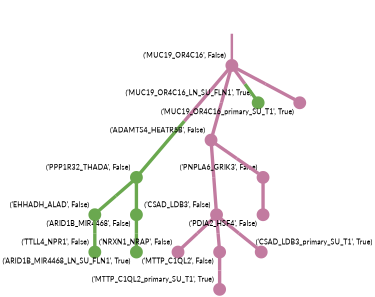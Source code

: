 strict digraph  {
graph[splines=false]; nodesep=0.7; rankdir=TB; ranksep=0.6; forcelabels=true; dpi=600; size=2.5;
0 [color="#c27ba0ff", fillcolor="#c27ba0ff", fixedsize=true, fontname=Lato, fontsize="12pt", height="0.25", label="", penwidth=3, shape=circle, style=filled, xlabel="('MUC19_OR4C16', False)"];
1 [color="#6aa84fff", fillcolor="#6aa84fff", fixedsize=true, fontname=Lato, fontsize="12pt", height="0.25", label="", penwidth=3, shape=circle, style=filled, xlabel="('PPP1R32_THADA', False)"];
2 [color="#c27ba0ff", fillcolor="#c27ba0ff", fixedsize=true, fontname=Lato, fontsize="12pt", height="0.25", label="", penwidth=3, shape=circle, style=filled, xlabel="('ADAMTS4_HEATR5B', False)"];
11 [color="#6aa84fff", fillcolor="#6aa84fff", fixedsize=true, fontname=Lato, fontsize="12pt", height="0.25", label="", penwidth=3, shape=circle, style=filled, xlabel="('MUC19_OR4C16_LN_SU_FLN1', True)"];
13 [color="#c27ba0ff", fillcolor="#c27ba0ff", fixedsize=true, fontname=Lato, fontsize="12pt", height="0.25", label="", penwidth=3, shape=circle, style=filled, xlabel="('MUC19_OR4C16_primary_SU_T1', True)"];
5 [color="#6aa84fff", fillcolor="#6aa84fff", fixedsize=true, fontname=Lato, fontsize="12pt", height="0.25", label="", penwidth=3, shape=circle, style=filled, xlabel="('EHHADH_ALAD', False)"];
8 [color="#6aa84fff", fillcolor="#6aa84fff", fixedsize=true, fontname=Lato, fontsize="12pt", height="0.25", label="", penwidth=3, shape=circle, style=filled, xlabel="('ARID1B_MIR4468', False)"];
3 [color="#c27ba0ff", fillcolor="#c27ba0ff", fixedsize=true, fontname=Lato, fontsize="12pt", height="0.25", label="", penwidth=3, shape=circle, style=filled, xlabel="('CSAD_LDB3', False)"];
7 [color="#c27ba0ff", fillcolor="#c27ba0ff", fixedsize=true, fontname=Lato, fontsize="12pt", height="0.25", label="", penwidth=3, shape=circle, style=filled, xlabel="('PNPLA6_GRIK3', False)"];
6 [color="#c27ba0ff", fillcolor="#c27ba0ff", fixedsize=true, fontname=Lato, fontsize="12pt", height="0.25", label="", penwidth=3, shape=circle, style=filled, xlabel="('NRXN1_NRAP', False)"];
9 [color="#c27ba0ff", fillcolor="#c27ba0ff", fixedsize=true, fontname=Lato, fontsize="12pt", height="0.25", label="", penwidth=3, shape=circle, style=filled, xlabel="('MTTP_C1QL2', False)"];
14 [color="#c27ba0ff", fillcolor="#c27ba0ff", fixedsize=true, fontname=Lato, fontsize="12pt", height="0.25", label="", penwidth=3, shape=circle, style=filled, xlabel="('CSAD_LDB3_primary_SU_T1', True)"];
10 [color="#6aa84fff", fillcolor="#6aa84fff", fixedsize=true, fontname=Lato, fontsize="12pt", height="0.25", label="", penwidth=3, shape=circle, style=filled, xlabel="('TTLL4_NPR1', False)"];
4 [color="#c27ba0ff", fillcolor="#c27ba0ff", fixedsize=true, fontname=Lato, fontsize="12pt", height="0.25", label="", penwidth=3, shape=circle, style=filled, xlabel="('PDIA2_HSF4', False)"];
12 [color="#6aa84fff", fillcolor="#6aa84fff", fixedsize=true, fontname=Lato, fontsize="12pt", height="0.25", label="", penwidth=3, shape=circle, style=filled, xlabel="('ARID1B_MIR4468_LN_SU_FLN1', True)"];
15 [color="#c27ba0ff", fillcolor="#c27ba0ff", fixedsize=true, fontname=Lato, fontsize="12pt", height="0.25", label="", penwidth=3, shape=circle, style=filled, xlabel="('MTTP_C1QL2_primary_SU_T1', True)"];
normal [label="", penwidth=3, style=invis, xlabel="('MUC19_OR4C16', False)"];
0 -> 1  [arrowsize=0, color="#c27ba0ff;0.5:#6aa84fff", minlen="3.0", penwidth="5.5", style=solid];
0 -> 2  [arrowsize=0, color="#c27ba0ff;0.5:#c27ba0ff", minlen="2.444444417953491", penwidth="5.5", style=solid];
0 -> 11  [arrowsize=0, color="#c27ba0ff;0.5:#6aa84fff", minlen="1.1944444179534912", penwidth="5.5", style=solid];
0 -> 13  [arrowsize=0, color="#c27ba0ff;0.5:#c27ba0ff", minlen="1.1944444179534912", penwidth="5.5", style=solid];
1 -> 5  [arrowsize=0, color="#6aa84fff;0.5:#6aa84fff", minlen="1.5555555820465088", penwidth="5.5", style=solid];
1 -> 8  [arrowsize=0, color="#6aa84fff;0.5:#6aa84fff", minlen="1.5", penwidth="5.5", style=solid];
2 -> 3  [arrowsize=0, color="#c27ba0ff;0.5:#c27ba0ff", minlen="2.1666667461395264", penwidth="5.5", style=solid];
2 -> 7  [arrowsize=0, color="#c27ba0ff;0.5:#c27ba0ff", minlen="1.5", penwidth="5.5", style=solid];
5 -> 10  [arrowsize=0, color="#6aa84fff;0.5:#6aa84fff", minlen="1.3888888359069824", penwidth="5.5", style=solid];
8 -> 12  [arrowsize=0, color="#6aa84fff;0.5:#6aa84fff", minlen="1.1944444179534912", penwidth="5.5", style=solid];
3 -> 6  [arrowsize=0, color="#c27ba0ff;0.5:#c27ba0ff", minlen="1.5555555820465088", penwidth="5.5", style=solid];
3 -> 9  [arrowsize=0, color="#c27ba0ff;0.5:#c27ba0ff", minlen="1.4444444179534912", penwidth="5.5", style=solid];
3 -> 14  [arrowsize=0, color="#c27ba0ff;0.5:#c27ba0ff", minlen="1.1944444179534912", penwidth="5.5", style=solid];
7 -> 4  [arrowsize=0, color="#c27ba0ff;0.5:#c27ba0ff", minlen="1.6111111640930176", penwidth="5.5", style=solid];
9 -> 15  [arrowsize=0, color="#c27ba0ff;0.5:#c27ba0ff", minlen="1.1944444179534912", penwidth="5.5", style=solid];
normal -> 0  [arrowsize=0, color="#c27ba0ff", label="", penwidth=4, style=solid];
}
